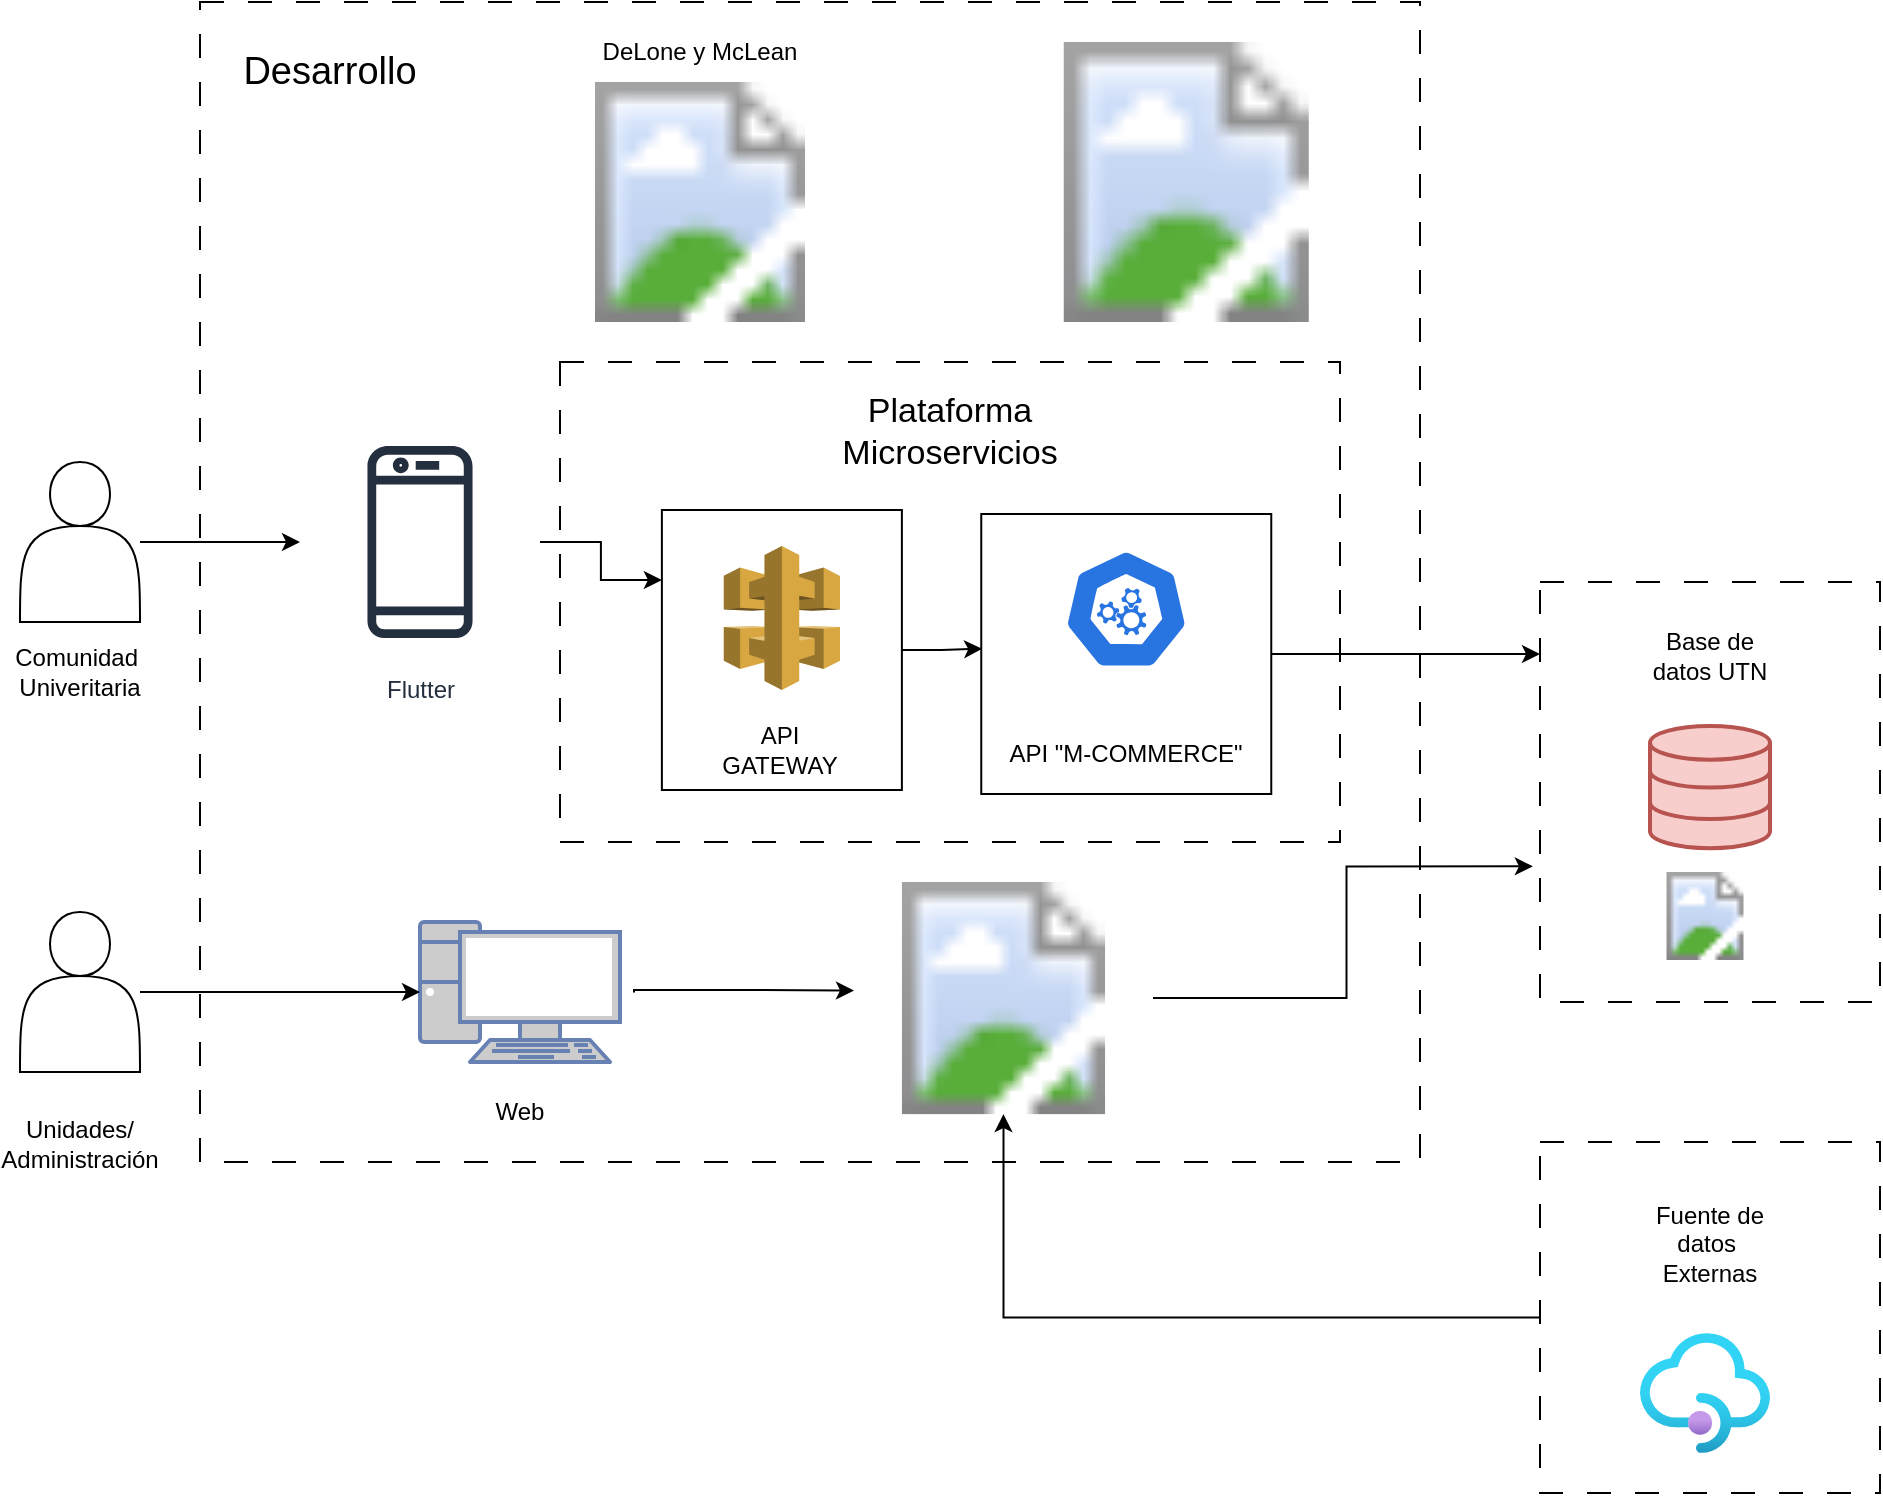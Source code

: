 <mxfile version="24.8.0">
  <diagram name="Página-1" id="fUzpE0hrrHrd85nJWF5O">
    <mxGraphModel dx="1235" dy="1870" grid="1" gridSize="10" guides="1" tooltips="1" connect="1" arrows="1" fold="1" page="1" pageScale="1" pageWidth="827" pageHeight="1169" math="0" shadow="0">
      <root>
        <mxCell id="0" />
        <mxCell id="1" parent="0" />
        <mxCell id="07Gl5JpxkPCNa4u4OJyS-2" value="" style="rounded=0;whiteSpace=wrap;html=1;dashed=1;dashPattern=12 12;" parent="1" vertex="1">
          <mxGeometry x="190" y="-40" width="610" height="580" as="geometry" />
        </mxCell>
        <mxCell id="07Gl5JpxkPCNa4u4OJyS-45" style="edgeStyle=orthogonalEdgeStyle;rounded=0;orthogonalLoop=1;jettySize=auto;html=1;" parent="1" source="07Gl5JpxkPCNa4u4OJyS-1" target="07Gl5JpxkPCNa4u4OJyS-6" edge="1">
          <mxGeometry relative="1" as="geometry" />
        </mxCell>
        <mxCell id="07Gl5JpxkPCNa4u4OJyS-1" value="" style="shape=actor;whiteSpace=wrap;html=1;" parent="1" vertex="1">
          <mxGeometry x="100" y="190" width="60" height="80" as="geometry" />
        </mxCell>
        <mxCell id="07Gl5JpxkPCNa4u4OJyS-6" value="Flutter&lt;div&gt;&lt;br&gt;&lt;/div&gt;" style="sketch=0;outlineConnect=0;fontColor=#232F3E;gradientColor=none;strokeColor=#232F3E;fillColor=#ffffff;dashed=0;verticalLabelPosition=bottom;verticalAlign=top;align=center;html=1;fontSize=12;fontStyle=0;aspect=fixed;shape=mxgraph.aws4.resourceIcon;resIcon=mxgraph.aws4.mobile_client;" parent="1" vertex="1">
          <mxGeometry x="240" y="170" width="120" height="120" as="geometry" />
        </mxCell>
        <mxCell id="07Gl5JpxkPCNa4u4OJyS-16" value="" style="rounded=0;whiteSpace=wrap;html=1;dashed=1;dashPattern=12 12;" parent="1" vertex="1">
          <mxGeometry x="370" y="140" width="390" height="240" as="geometry" />
        </mxCell>
        <mxCell id="07Gl5JpxkPCNa4u4OJyS-32" value="" style="image;aspect=fixed;html=1;points=[];align=center;fontSize=12;image=https://www.teammeter.com/wp-content/uploads/2023/10/Scrum_and_Scrum_Master.png;" parent="1" vertex="1">
          <mxGeometry x="578.13" y="-20" width="210" height="140" as="geometry" />
        </mxCell>
        <UserObject label="" id="07Gl5JpxkPCNa4u4OJyS-33">
          <mxCell style="image;aspect=fixed;html=1;points=[];align=center;fontSize=12;image=https://d3i71xaburhd42.cloudfront.net/a44fb324586a919b5ed30bbc270b14a4e7b0b10a/2-Figure1-1.png;" parent="1" vertex="1">
            <mxGeometry x="310" width="260" height="120" as="geometry" />
          </mxCell>
        </UserObject>
        <mxCell id="07Gl5JpxkPCNa4u4OJyS-38" style="edgeStyle=orthogonalEdgeStyle;rounded=0;orthogonalLoop=1;jettySize=auto;html=1;exitX=1;exitY=0.5;exitDx=0;exitDy=0;" parent="1" source="07Gl5JpxkPCNa4u4OJyS-48" target="07Gl5JpxkPCNa4u4OJyS-34" edge="1">
          <mxGeometry relative="1" as="geometry">
            <mxPoint x="730" y="238" as="sourcePoint" />
            <Array as="points">
              <mxPoint x="850" y="286" />
              <mxPoint x="850" y="286" />
            </Array>
          </mxGeometry>
        </mxCell>
        <mxCell id="07Gl5JpxkPCNa4u4OJyS-49" style="edgeStyle=orthogonalEdgeStyle;rounded=0;orthogonalLoop=1;jettySize=auto;html=1;entryX=0;entryY=0.25;entryDx=0;entryDy=0;" parent="1" source="07Gl5JpxkPCNa4u4OJyS-6" target="07Gl5JpxkPCNa4u4OJyS-47" edge="1">
          <mxGeometry relative="1" as="geometry" />
        </mxCell>
        <mxCell id="07Gl5JpxkPCNa4u4OJyS-51" value="&lt;font style=&quot;font-size: 19px;&quot;&gt;Desarrollo&lt;/font&gt;" style="text;html=1;align=center;verticalAlign=middle;whiteSpace=wrap;rounded=0;" parent="1" vertex="1">
          <mxGeometry x="200" y="-30" width="110" height="50" as="geometry" />
        </mxCell>
        <mxCell id="07Gl5JpxkPCNa4u4OJyS-52" value="&lt;font style=&quot;font-size: 17px;&quot;&gt;Plataforma Microservicios&lt;/font&gt;" style="text;html=1;align=center;verticalAlign=middle;whiteSpace=wrap;rounded=0;" parent="1" vertex="1">
          <mxGeometry x="517" y="150" width="96" height="50" as="geometry" />
        </mxCell>
        <mxCell id="07Gl5JpxkPCNa4u4OJyS-53" value="" style="group" parent="1" vertex="1" connectable="0">
          <mxGeometry x="420.94" y="214" width="120.0" height="140" as="geometry" />
        </mxCell>
        <mxCell id="07Gl5JpxkPCNa4u4OJyS-47" value="" style="rounded=0;whiteSpace=wrap;html=1;" parent="07Gl5JpxkPCNa4u4OJyS-53" vertex="1">
          <mxGeometry width="120" height="140" as="geometry" />
        </mxCell>
        <mxCell id="07Gl5JpxkPCNa4u4OJyS-25" value="" style="outlineConnect=0;dashed=0;verticalLabelPosition=bottom;verticalAlign=top;align=center;html=1;shape=mxgraph.aws3.api_gateway;fillColor=#D9A741;gradientColor=none;" parent="07Gl5JpxkPCNa4u4OJyS-53" vertex="1">
          <mxGeometry x="30.94" y="18" width="58.12" height="72" as="geometry" />
        </mxCell>
        <mxCell id="07Gl5JpxkPCNa4u4OJyS-26" value="API GATEWAY" style="text;html=1;align=center;verticalAlign=middle;whiteSpace=wrap;rounded=0;" parent="07Gl5JpxkPCNa4u4OJyS-53" vertex="1">
          <mxGeometry x="29.06" y="104.5" width="60" height="30" as="geometry" />
        </mxCell>
        <mxCell id="07Gl5JpxkPCNa4u4OJyS-54" value="" style="group" parent="1" vertex="1" connectable="0">
          <mxGeometry x="578.13" y="216" width="150" height="140" as="geometry" />
        </mxCell>
        <mxCell id="07Gl5JpxkPCNa4u4OJyS-48" value="" style="rounded=0;whiteSpace=wrap;html=1;" parent="07Gl5JpxkPCNa4u4OJyS-54" vertex="1">
          <mxGeometry x="2.5" width="145" height="140" as="geometry" />
        </mxCell>
        <mxCell id="07Gl5JpxkPCNa4u4OJyS-24" value="" style="aspect=fixed;sketch=0;html=1;dashed=0;whitespace=wrap;verticalLabelPosition=bottom;verticalAlign=top;fillColor=#2875E2;strokeColor=#ffffff;points=[[0.005,0.63,0],[0.1,0.2,0],[0.9,0.2,0],[0.5,0,0],[0.995,0.63,0],[0.72,0.99,0],[0.5,1,0],[0.28,0.99,0]];shape=mxgraph.kubernetes.icon2;prIcon=api" parent="07Gl5JpxkPCNa4u4OJyS-54" vertex="1">
          <mxGeometry x="43.75" y="17.5" width="62.5" height="60" as="geometry" />
        </mxCell>
        <mxCell id="07Gl5JpxkPCNa4u4OJyS-27" value="API &quot;M-COMMERCE&quot;" style="text;html=1;align=center;verticalAlign=middle;whiteSpace=wrap;rounded=0;" parent="07Gl5JpxkPCNa4u4OJyS-54" vertex="1">
          <mxGeometry y="104.5" width="150" height="30" as="geometry" />
        </mxCell>
        <mxCell id="07Gl5JpxkPCNa4u4OJyS-55" value="" style="group" parent="1" vertex="1" connectable="0">
          <mxGeometry x="860" y="250" width="170" height="210" as="geometry" />
        </mxCell>
        <mxCell id="07Gl5JpxkPCNa4u4OJyS-34" value="" style="rounded=0;whiteSpace=wrap;html=1;dashed=1;dashPattern=12 12;" parent="07Gl5JpxkPCNa4u4OJyS-55" vertex="1">
          <mxGeometry width="170" height="210" as="geometry" />
        </mxCell>
        <mxCell id="07Gl5JpxkPCNa4u4OJyS-36" value="" style="html=1;verticalLabelPosition=bottom;align=center;labelBackgroundColor=#ffffff;verticalAlign=top;strokeWidth=2;strokeColor=#b85450;shadow=0;dashed=0;shape=mxgraph.ios7.icons.data;fillColor=#f8cecc;" parent="07Gl5JpxkPCNa4u4OJyS-55" vertex="1">
          <mxGeometry x="55" y="72" width="60" height="61.1" as="geometry" />
        </mxCell>
        <mxCell id="07Gl5JpxkPCNa4u4OJyS-37" value="Base de datos UTN" style="text;html=1;align=center;verticalAlign=middle;whiteSpace=wrap;rounded=0;" parent="07Gl5JpxkPCNa4u4OJyS-55" vertex="1">
          <mxGeometry x="55" y="22" width="60" height="30" as="geometry" />
        </mxCell>
        <mxCell id="07Gl5JpxkPCNa4u4OJyS-44" value="" style="image;aspect=fixed;html=1;points=[];align=center;fontSize=12;image=https://edicom.co/dam/jcr:cc9caad1-577a-4c26-ab32-d0307096c18a/oracle_integration.png;" parent="07Gl5JpxkPCNa4u4OJyS-55" vertex="1">
          <mxGeometry x="40" y="145" width="85" height="44" as="geometry" />
        </mxCell>
        <mxCell id="07Gl5JpxkPCNa4u4OJyS-56" value="" style="group" parent="1" vertex="1" connectable="0">
          <mxGeometry x="860" y="530" width="170" height="175.5" as="geometry" />
        </mxCell>
        <mxCell id="07Gl5JpxkPCNa4u4OJyS-39" value="" style="rounded=0;whiteSpace=wrap;html=1;dashed=1;dashPattern=12 12;" parent="07Gl5JpxkPCNa4u4OJyS-56" vertex="1">
          <mxGeometry width="170" height="175.5" as="geometry" />
        </mxCell>
        <mxCell id="07Gl5JpxkPCNa4u4OJyS-40" value="Fuente de datos&amp;nbsp; Externas" style="text;html=1;align=center;verticalAlign=middle;whiteSpace=wrap;rounded=0;" parent="07Gl5JpxkPCNa4u4OJyS-56" vertex="1">
          <mxGeometry x="55" y="35.5" width="60" height="30" as="geometry" />
        </mxCell>
        <mxCell id="07Gl5JpxkPCNa4u4OJyS-42" value="" style="image;aspect=fixed;html=1;points=[];align=center;fontSize=12;image=img/lib/azure2/app_services/API_Management_Services.svg;" parent="07Gl5JpxkPCNa4u4OJyS-56" vertex="1">
          <mxGeometry x="50" y="95.5" width="65" height="60" as="geometry" />
        </mxCell>
        <mxCell id="UuTUbmNtMvaGjxHEqeC4-1" value="Comunidad&amp;nbsp; Univeritaria" style="text;html=1;align=center;verticalAlign=middle;whiteSpace=wrap;rounded=0;" parent="1" vertex="1">
          <mxGeometry x="100" y="280" width="60" height="30" as="geometry" />
        </mxCell>
        <mxCell id="UuTUbmNtMvaGjxHEqeC4-2" value="" style="shape=actor;whiteSpace=wrap;html=1;" parent="1" vertex="1">
          <mxGeometry x="100" y="415" width="60" height="80" as="geometry" />
        </mxCell>
        <mxCell id="UuTUbmNtMvaGjxHEqeC4-3" value="Unidades/&lt;div&gt;Administración&lt;/div&gt;" style="text;html=1;align=center;verticalAlign=middle;whiteSpace=wrap;rounded=0;" parent="1" vertex="1">
          <mxGeometry x="100" y="516.05" width="60" height="30" as="geometry" />
        </mxCell>
        <mxCell id="UuTUbmNtMvaGjxHEqeC4-4" value="" style="fontColor=#0066CC;verticalAlign=top;verticalLabelPosition=bottom;labelPosition=center;align=center;html=1;outlineConnect=0;fillColor=#CCCCCC;strokeColor=#6881B3;gradientColor=none;gradientDirection=north;strokeWidth=2;shape=mxgraph.networks.pc;" parent="1" vertex="1">
          <mxGeometry x="300" y="420" width="100" height="70" as="geometry" />
        </mxCell>
        <mxCell id="UuTUbmNtMvaGjxHEqeC4-5" style="edgeStyle=orthogonalEdgeStyle;rounded=0;orthogonalLoop=1;jettySize=auto;html=1;entryX=0;entryY=0.5;entryDx=0;entryDy=0;entryPerimeter=0;" parent="1" source="UuTUbmNtMvaGjxHEqeC4-2" target="UuTUbmNtMvaGjxHEqeC4-4" edge="1">
          <mxGeometry relative="1" as="geometry" />
        </mxCell>
        <mxCell id="UuTUbmNtMvaGjxHEqeC4-9" value="" style="image;aspect=fixed;html=1;points=[];align=center;fontSize=12;image=https://academy.badertech.com.sa/web/image/slide.channel/14/image_1920/Oracle%20APEX%20Course?unique=19df0ad;" parent="1" vertex="1">
          <mxGeometry x="517" y="400.0" width="149.5" height="116.05" as="geometry" />
        </mxCell>
        <mxCell id="UuTUbmNtMvaGjxHEqeC4-11" value="Web" style="text;html=1;align=center;verticalAlign=middle;whiteSpace=wrap;rounded=0;" parent="1" vertex="1">
          <mxGeometry x="320" y="500" width="60" height="30" as="geometry" />
        </mxCell>
        <mxCell id="UuTUbmNtMvaGjxHEqeC4-13" style="edgeStyle=orthogonalEdgeStyle;rounded=0;orthogonalLoop=1;jettySize=auto;html=1;" parent="1" edge="1">
          <mxGeometry relative="1" as="geometry">
            <mxPoint x="407" y="455.25" as="sourcePoint" />
            <mxPoint x="517" y="454.25" as="targetPoint" />
            <Array as="points">
              <mxPoint x="407" y="454" />
              <mxPoint x="463" y="454" />
            </Array>
          </mxGeometry>
        </mxCell>
        <mxCell id="UuTUbmNtMvaGjxHEqeC4-14" style="edgeStyle=orthogonalEdgeStyle;rounded=0;orthogonalLoop=1;jettySize=auto;html=1;entryX=0.003;entryY=0.481;entryDx=0;entryDy=0;entryPerimeter=0;" parent="1" source="07Gl5JpxkPCNa4u4OJyS-47" target="07Gl5JpxkPCNa4u4OJyS-48" edge="1">
          <mxGeometry relative="1" as="geometry" />
        </mxCell>
        <mxCell id="_s-sxZfHnqzDZCNONtBP-2" style="edgeStyle=orthogonalEdgeStyle;rounded=0;orthogonalLoop=1;jettySize=auto;html=1;entryX=-0.021;entryY=0.677;entryDx=0;entryDy=0;entryPerimeter=0;" parent="1" source="UuTUbmNtMvaGjxHEqeC4-9" target="07Gl5JpxkPCNa4u4OJyS-34" edge="1">
          <mxGeometry relative="1" as="geometry" />
        </mxCell>
        <mxCell id="_s-sxZfHnqzDZCNONtBP-7" style="edgeStyle=orthogonalEdgeStyle;rounded=0;orthogonalLoop=1;jettySize=auto;html=1;" parent="1" source="07Gl5JpxkPCNa4u4OJyS-39" target="UuTUbmNtMvaGjxHEqeC4-9" edge="1">
          <mxGeometry relative="1" as="geometry" />
        </mxCell>
        <mxCell id="YeRmlsOSI_vTZ-SJYBxy-1" value="DeLone y McLean" style="text;html=1;align=center;verticalAlign=middle;whiteSpace=wrap;rounded=0;" vertex="1" parent="1">
          <mxGeometry x="385" y="-30" width="110" height="30" as="geometry" />
        </mxCell>
      </root>
    </mxGraphModel>
  </diagram>
</mxfile>
